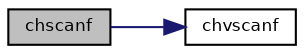 digraph "chscanf"
{
  bgcolor="transparent";
  edge [fontname="Helvetica",fontsize="8",labelfontname="Helvetica",labelfontsize="8"];
  node [fontname="Helvetica",fontsize="8",shape=record];
  rankdir="LR";
  Node1 [label="chscanf",height=0.2,width=0.4,color="black", fillcolor="grey75", style="filled", fontcolor="black"];
  Node1 -> Node2 [color="midnightblue",fontsize="8",style="solid",fontname="Helvetica"];
  Node2 [label="chvscanf",height=0.2,width=0.4,color="black",URL="$group___h_a_l___c_h_s_c_a_n_f.html#ga68e6205864f76ea036cc64c1862859e3",tooltip="System formatted input function. "];
}
